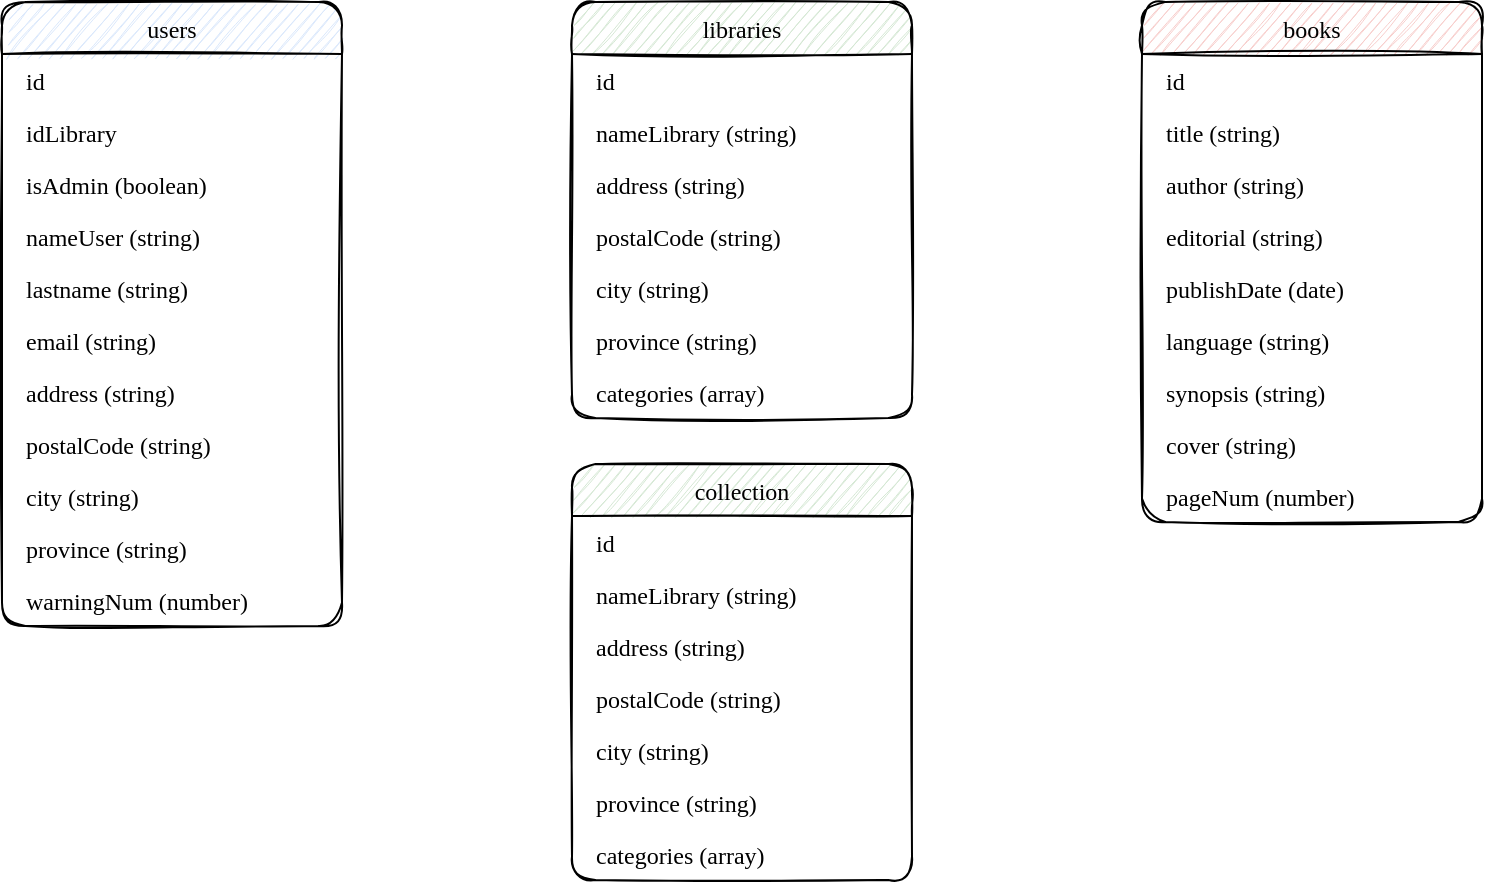 <mxfile version="13.10.9" type="github">
  <diagram id="acLD0W_w8oIIyhGPg7Ok" name="Página-1">
    <mxGraphModel dx="791" dy="595" grid="0" gridSize="10" guides="1" tooltips="1" connect="1" arrows="1" fold="1" page="1" pageScale="1" pageWidth="1169" pageHeight="827" math="0" shadow="0">
      <root>
        <mxCell id="0" />
        <mxCell id="1" parent="0" />
        <mxCell id="sIiYjzBL_RoDaTGsPlHt-1" value="users" style="swimlane;fontStyle=0;childLayout=stackLayout;horizontal=1;startSize=26;horizontalStack=0;resizeParent=1;resizeParentMax=0;resizeLast=0;collapsible=1;marginBottom=0;swimlaneFillColor=none;fillColor=#dae8fc;rounded=1;glass=0;swimlaneLine=1;shadow=0;sketch=1;fontFamily=Montserrat;fontSource=https%3A%2F%2Ffonts.googleapis.com%2Fcss%3Ffamily%3DMontserrat;" vertex="1" parent="1">
          <mxGeometry x="130" y="130" width="170" height="312" as="geometry" />
        </mxCell>
        <mxCell id="sIiYjzBL_RoDaTGsPlHt-2" value="id" style="text;strokeColor=none;fillColor=none;align=left;verticalAlign=top;spacingLeft=10;spacingRight=10;overflow=hidden;rotatable=0;points=[[0,0.5],[1,0.5]];portConstraint=eastwest;fontFamily=Montserrat;fontSource=https%3A%2F%2Ffonts.googleapis.com%2Fcss%3Ffamily%3DMontserrat;spacingBottom=0;spacingTop=0;" vertex="1" parent="sIiYjzBL_RoDaTGsPlHt-1">
          <mxGeometry y="26" width="170" height="26" as="geometry" />
        </mxCell>
        <mxCell id="sIiYjzBL_RoDaTGsPlHt-3" value="idLibrary" style="text;strokeColor=none;fillColor=none;align=left;verticalAlign=top;spacingLeft=10;spacingRight=10;overflow=hidden;rotatable=0;points=[[0,0.5],[1,0.5]];portConstraint=eastwest;fontFamily=Montserrat;fontSource=https%3A%2F%2Ffonts.googleapis.com%2Fcss%3Ffamily%3DMontserrat;spacingBottom=0;spacingTop=0;" vertex="1" parent="sIiYjzBL_RoDaTGsPlHt-1">
          <mxGeometry y="52" width="170" height="26" as="geometry" />
        </mxCell>
        <mxCell id="sIiYjzBL_RoDaTGsPlHt-4" value="isAdmin (boolean)" style="text;strokeColor=none;fillColor=none;align=left;verticalAlign=top;spacingLeft=10;spacingRight=10;overflow=hidden;rotatable=0;points=[[0,0.5],[1,0.5]];portConstraint=eastwest;fontFamily=Montserrat;fontSource=https%3A%2F%2Ffonts.googleapis.com%2Fcss%3Ffamily%3DMontserrat;spacingBottom=0;spacingTop=0;" vertex="1" parent="sIiYjzBL_RoDaTGsPlHt-1">
          <mxGeometry y="78" width="170" height="26" as="geometry" />
        </mxCell>
        <mxCell id="sIiYjzBL_RoDaTGsPlHt-5" value="nameUser (string)" style="text;strokeColor=none;fillColor=none;align=left;verticalAlign=top;spacingLeft=10;spacingRight=10;overflow=hidden;rotatable=0;points=[[0,0.5],[1,0.5]];portConstraint=eastwest;fontFamily=Montserrat;fontSource=https%3A%2F%2Ffonts.googleapis.com%2Fcss%3Ffamily%3DMontserrat;spacingBottom=0;spacingTop=0;" vertex="1" parent="sIiYjzBL_RoDaTGsPlHt-1">
          <mxGeometry y="104" width="170" height="26" as="geometry" />
        </mxCell>
        <mxCell id="sIiYjzBL_RoDaTGsPlHt-6" value="lastname (string)" style="text;strokeColor=none;fillColor=none;align=left;verticalAlign=top;spacingLeft=10;spacingRight=10;overflow=hidden;rotatable=0;points=[[0,0.5],[1,0.5]];portConstraint=eastwest;fontFamily=Montserrat;fontSource=https%3A%2F%2Ffonts.googleapis.com%2Fcss%3Ffamily%3DMontserrat;spacingBottom=0;spacingTop=0;" vertex="1" parent="sIiYjzBL_RoDaTGsPlHt-1">
          <mxGeometry y="130" width="170" height="26" as="geometry" />
        </mxCell>
        <mxCell id="sIiYjzBL_RoDaTGsPlHt-7" value="email (string)" style="text;strokeColor=none;fillColor=none;align=left;verticalAlign=top;spacingLeft=10;spacingRight=10;overflow=hidden;rotatable=0;points=[[0,0.5],[1,0.5]];portConstraint=eastwest;fontFamily=Montserrat;fontSource=https%3A%2F%2Ffonts.googleapis.com%2Fcss%3Ffamily%3DMontserrat;spacingBottom=0;spacingTop=0;" vertex="1" parent="sIiYjzBL_RoDaTGsPlHt-1">
          <mxGeometry y="156" width="170" height="26" as="geometry" />
        </mxCell>
        <mxCell id="sIiYjzBL_RoDaTGsPlHt-8" value="address (string)" style="text;strokeColor=none;fillColor=none;align=left;verticalAlign=top;spacingLeft=10;spacingRight=10;overflow=hidden;rotatable=0;points=[[0,0.5],[1,0.5]];portConstraint=eastwest;fontFamily=Montserrat;fontSource=https%3A%2F%2Ffonts.googleapis.com%2Fcss%3Ffamily%3DMontserrat;spacingBottom=0;spacingTop=0;" vertex="1" parent="sIiYjzBL_RoDaTGsPlHt-1">
          <mxGeometry y="182" width="170" height="26" as="geometry" />
        </mxCell>
        <mxCell id="sIiYjzBL_RoDaTGsPlHt-9" value="postalCode (string)" style="text;strokeColor=none;fillColor=none;align=left;verticalAlign=top;spacingLeft=10;spacingRight=10;overflow=hidden;rotatable=0;points=[[0,0.5],[1,0.5]];portConstraint=eastwest;fontFamily=Montserrat;fontSource=https%3A%2F%2Ffonts.googleapis.com%2Fcss%3Ffamily%3DMontserrat;spacingBottom=0;spacingTop=0;" vertex="1" parent="sIiYjzBL_RoDaTGsPlHt-1">
          <mxGeometry y="208" width="170" height="26" as="geometry" />
        </mxCell>
        <mxCell id="sIiYjzBL_RoDaTGsPlHt-10" value="city (string)" style="text;strokeColor=none;fillColor=none;align=left;verticalAlign=top;spacingLeft=10;spacingRight=10;overflow=hidden;rotatable=0;points=[[0,0.5],[1,0.5]];portConstraint=eastwest;fontFamily=Montserrat;fontSource=https%3A%2F%2Ffonts.googleapis.com%2Fcss%3Ffamily%3DMontserrat;spacingBottom=0;spacingTop=0;" vertex="1" parent="sIiYjzBL_RoDaTGsPlHt-1">
          <mxGeometry y="234" width="170" height="26" as="geometry" />
        </mxCell>
        <mxCell id="sIiYjzBL_RoDaTGsPlHt-11" value="province (string)" style="text;strokeColor=none;fillColor=none;align=left;verticalAlign=top;spacingLeft=10;spacingRight=10;overflow=hidden;rotatable=0;points=[[0,0.5],[1,0.5]];portConstraint=eastwest;fontFamily=Montserrat;fontSource=https%3A%2F%2Ffonts.googleapis.com%2Fcss%3Ffamily%3DMontserrat;spacingBottom=0;spacingTop=0;" vertex="1" parent="sIiYjzBL_RoDaTGsPlHt-1">
          <mxGeometry y="260" width="170" height="26" as="geometry" />
        </mxCell>
        <mxCell id="sIiYjzBL_RoDaTGsPlHt-12" value="warningNum (number)" style="text;strokeColor=none;fillColor=none;align=left;verticalAlign=top;spacingLeft=10;spacingRight=10;overflow=hidden;rotatable=0;points=[[0,0.5],[1,0.5]];portConstraint=eastwest;fontFamily=Montserrat;fontSource=https%3A%2F%2Ffonts.googleapis.com%2Fcss%3Ffamily%3DMontserrat;spacingBottom=0;spacingTop=0;" vertex="1" parent="sIiYjzBL_RoDaTGsPlHt-1">
          <mxGeometry y="286" width="170" height="26" as="geometry" />
        </mxCell>
        <mxCell id="sIiYjzBL_RoDaTGsPlHt-13" value="libraries" style="swimlane;fontStyle=0;childLayout=stackLayout;horizontal=1;startSize=26;horizontalStack=0;resizeParent=1;resizeParentMax=0;resizeLast=0;collapsible=1;marginBottom=0;swimlaneFillColor=none;fillColor=#d5e8d4;rounded=1;glass=0;swimlaneLine=1;shadow=0;sketch=1;fontFamily=Montserrat;fontSource=https%3A%2F%2Ffonts.googleapis.com%2Fcss%3Ffamily%3DMontserrat;spacing=2;spacingTop=0;" vertex="1" parent="1">
          <mxGeometry x="415" y="130" width="170" height="208" as="geometry" />
        </mxCell>
        <mxCell id="sIiYjzBL_RoDaTGsPlHt-14" value="id" style="text;strokeColor=none;fillColor=none;align=left;verticalAlign=top;spacingLeft=10;spacingRight=10;overflow=hidden;rotatable=0;points=[[0,0.5],[1,0.5]];portConstraint=eastwest;fontFamily=Montserrat;fontSource=https%3A%2F%2Ffonts.googleapis.com%2Fcss%3Ffamily%3DMontserrat;spacingBottom=0;spacingTop=0;" vertex="1" parent="sIiYjzBL_RoDaTGsPlHt-13">
          <mxGeometry y="26" width="170" height="26" as="geometry" />
        </mxCell>
        <mxCell id="sIiYjzBL_RoDaTGsPlHt-15" value="nameLibrary (string)" style="text;strokeColor=none;fillColor=none;align=left;verticalAlign=top;spacingLeft=10;spacingRight=10;overflow=hidden;rotatable=0;points=[[0,0.5],[1,0.5]];portConstraint=eastwest;fontFamily=Montserrat;fontSource=https%3A%2F%2Ffonts.googleapis.com%2Fcss%3Ffamily%3DMontserrat;spacingBottom=0;spacingTop=0;" vertex="1" parent="sIiYjzBL_RoDaTGsPlHt-13">
          <mxGeometry y="52" width="170" height="26" as="geometry" />
        </mxCell>
        <mxCell id="sIiYjzBL_RoDaTGsPlHt-20" value="address (string)" style="text;strokeColor=none;fillColor=none;align=left;verticalAlign=top;spacingLeft=10;spacingRight=10;overflow=hidden;rotatable=0;points=[[0,0.5],[1,0.5]];portConstraint=eastwest;fontFamily=Montserrat;fontSource=https%3A%2F%2Ffonts.googleapis.com%2Fcss%3Ffamily%3DMontserrat;spacingBottom=0;spacingTop=0;" vertex="1" parent="sIiYjzBL_RoDaTGsPlHt-13">
          <mxGeometry y="78" width="170" height="26" as="geometry" />
        </mxCell>
        <mxCell id="sIiYjzBL_RoDaTGsPlHt-21" value="postalCode (string)" style="text;strokeColor=none;fillColor=none;align=left;verticalAlign=top;spacingLeft=10;spacingRight=10;overflow=hidden;rotatable=0;points=[[0,0.5],[1,0.5]];portConstraint=eastwest;fontFamily=Montserrat;fontSource=https%3A%2F%2Ffonts.googleapis.com%2Fcss%3Ffamily%3DMontserrat;spacingBottom=0;spacingTop=0;" vertex="1" parent="sIiYjzBL_RoDaTGsPlHt-13">
          <mxGeometry y="104" width="170" height="26" as="geometry" />
        </mxCell>
        <mxCell id="sIiYjzBL_RoDaTGsPlHt-22" value="city (string)" style="text;strokeColor=none;fillColor=none;align=left;verticalAlign=top;spacingLeft=10;spacingRight=10;overflow=hidden;rotatable=0;points=[[0,0.5],[1,0.5]];portConstraint=eastwest;fontFamily=Montserrat;fontSource=https%3A%2F%2Ffonts.googleapis.com%2Fcss%3Ffamily%3DMontserrat;spacingBottom=0;spacingTop=0;" vertex="1" parent="sIiYjzBL_RoDaTGsPlHt-13">
          <mxGeometry y="130" width="170" height="26" as="geometry" />
        </mxCell>
        <mxCell id="sIiYjzBL_RoDaTGsPlHt-23" value="province (string)" style="text;strokeColor=none;fillColor=none;align=left;verticalAlign=top;spacingLeft=10;spacingRight=10;overflow=hidden;rotatable=0;points=[[0,0.5],[1,0.5]];portConstraint=eastwest;fontFamily=Montserrat;fontSource=https%3A%2F%2Ffonts.googleapis.com%2Fcss%3Ffamily%3DMontserrat;spacingBottom=0;spacingTop=0;" vertex="1" parent="sIiYjzBL_RoDaTGsPlHt-13">
          <mxGeometry y="156" width="170" height="26" as="geometry" />
        </mxCell>
        <mxCell id="sIiYjzBL_RoDaTGsPlHt-24" value="categories (array)" style="text;strokeColor=none;fillColor=none;align=left;verticalAlign=top;spacingLeft=10;spacingRight=10;overflow=hidden;rotatable=0;points=[[0,0.5],[1,0.5]];portConstraint=eastwest;fontFamily=Montserrat;fontSource=https%3A%2F%2Ffonts.googleapis.com%2Fcss%3Ffamily%3DMontserrat;spacingBottom=0;spacingTop=0;" vertex="1" parent="sIiYjzBL_RoDaTGsPlHt-13">
          <mxGeometry y="182" width="170" height="26" as="geometry" />
        </mxCell>
        <mxCell id="sIiYjzBL_RoDaTGsPlHt-25" value="books" style="swimlane;fontStyle=0;childLayout=stackLayout;horizontal=1;startSize=26;horizontalStack=0;resizeParent=1;resizeParentMax=0;resizeLast=0;collapsible=1;marginBottom=0;swimlaneFillColor=none;fillColor=#f8cecc;rounded=1;glass=0;swimlaneLine=1;shadow=0;sketch=1;fontFamily=Montserrat;fontSource=https%3A%2F%2Ffonts.googleapis.com%2Fcss%3Ffamily%3DMontserrat;" vertex="1" parent="1">
          <mxGeometry x="700" y="130" width="170" height="260" as="geometry" />
        </mxCell>
        <mxCell id="sIiYjzBL_RoDaTGsPlHt-26" value="id" style="text;strokeColor=none;fillColor=none;align=left;verticalAlign=top;spacingLeft=10;spacingRight=10;overflow=hidden;rotatable=0;points=[[0,0.5],[1,0.5]];portConstraint=eastwest;fontFamily=Montserrat;fontSource=https%3A%2F%2Ffonts.googleapis.com%2Fcss%3Ffamily%3DMontserrat;spacingBottom=0;spacingTop=0;" vertex="1" parent="sIiYjzBL_RoDaTGsPlHt-25">
          <mxGeometry y="26" width="170" height="26" as="geometry" />
        </mxCell>
        <mxCell id="sIiYjzBL_RoDaTGsPlHt-27" value="title (string)" style="text;strokeColor=none;fillColor=none;align=left;verticalAlign=top;spacingLeft=10;spacingRight=10;overflow=hidden;rotatable=0;points=[[0,0.5],[1,0.5]];portConstraint=eastwest;fontFamily=Montserrat;fontSource=https%3A%2F%2Ffonts.googleapis.com%2Fcss%3Ffamily%3DMontserrat;rounded=0;glass=0;shadow=0;sketch=0;spacing=2;spacingBottom=0;spacingTop=0;" vertex="1" parent="sIiYjzBL_RoDaTGsPlHt-25">
          <mxGeometry y="52" width="170" height="26" as="geometry" />
        </mxCell>
        <mxCell id="sIiYjzBL_RoDaTGsPlHt-28" value="author (string)" style="text;strokeColor=none;fillColor=none;align=left;verticalAlign=top;spacingLeft=10;spacingRight=10;overflow=hidden;rotatable=0;points=[[0,0.5],[1,0.5]];portConstraint=eastwest;fontFamily=Montserrat;fontSource=https%3A%2F%2Ffonts.googleapis.com%2Fcss%3Ffamily%3DMontserrat;spacingBottom=0;spacingTop=0;" vertex="1" parent="sIiYjzBL_RoDaTGsPlHt-25">
          <mxGeometry y="78" width="170" height="26" as="geometry" />
        </mxCell>
        <mxCell id="sIiYjzBL_RoDaTGsPlHt-29" value="editorial (string)" style="text;strokeColor=none;fillColor=none;align=left;verticalAlign=top;spacingLeft=10;spacingRight=10;overflow=hidden;rotatable=0;points=[[0,0.5],[1,0.5]];portConstraint=eastwest;fontFamily=Montserrat;fontSource=https%3A%2F%2Ffonts.googleapis.com%2Fcss%3Ffamily%3DMontserrat;" vertex="1" parent="sIiYjzBL_RoDaTGsPlHt-25">
          <mxGeometry y="104" width="170" height="26" as="geometry" />
        </mxCell>
        <mxCell id="sIiYjzBL_RoDaTGsPlHt-30" value="publishDate (date)" style="text;strokeColor=none;fillColor=none;align=left;verticalAlign=top;spacingLeft=10;spacingRight=10;overflow=hidden;rotatable=0;points=[[0,0.5],[1,0.5]];portConstraint=eastwest;fontFamily=Montserrat;fontSource=https%3A%2F%2Ffonts.googleapis.com%2Fcss%3Ffamily%3DMontserrat;spacingBottom=0;spacingTop=0;" vertex="1" parent="sIiYjzBL_RoDaTGsPlHt-25">
          <mxGeometry y="130" width="170" height="26" as="geometry" />
        </mxCell>
        <mxCell id="sIiYjzBL_RoDaTGsPlHt-31" value="language (string)" style="text;strokeColor=none;fillColor=none;align=left;verticalAlign=top;spacingLeft=10;spacingRight=10;overflow=hidden;rotatable=0;points=[[0,0.5],[1,0.5]];portConstraint=eastwest;fontFamily=Montserrat;fontSource=https%3A%2F%2Ffonts.googleapis.com%2Fcss%3Ffamily%3DMontserrat;spacingBottom=0;spacingTop=0;" vertex="1" parent="sIiYjzBL_RoDaTGsPlHt-25">
          <mxGeometry y="156" width="170" height="26" as="geometry" />
        </mxCell>
        <mxCell id="sIiYjzBL_RoDaTGsPlHt-32" value="synopsis (string)" style="text;strokeColor=none;fillColor=none;align=left;verticalAlign=top;spacingLeft=10;spacingRight=10;overflow=hidden;rotatable=0;points=[[0,0.5],[1,0.5]];portConstraint=eastwest;fontFamily=Montserrat;fontSource=https%3A%2F%2Ffonts.googleapis.com%2Fcss%3Ffamily%3DMontserrat;spacingBottom=0;spacingTop=0;" vertex="1" parent="sIiYjzBL_RoDaTGsPlHt-25">
          <mxGeometry y="182" width="170" height="26" as="geometry" />
        </mxCell>
        <mxCell id="sIiYjzBL_RoDaTGsPlHt-33" value="cover (string)" style="text;strokeColor=none;fillColor=none;align=left;verticalAlign=top;spacingLeft=10;spacingRight=10;overflow=hidden;rotatable=0;points=[[0,0.5],[1,0.5]];portConstraint=eastwest;fontFamily=Montserrat;fontSource=https%3A%2F%2Ffonts.googleapis.com%2Fcss%3Ffamily%3DMontserrat;spacingBottom=0;spacingTop=0;" vertex="1" parent="sIiYjzBL_RoDaTGsPlHt-25">
          <mxGeometry y="208" width="170" height="26" as="geometry" />
        </mxCell>
        <mxCell id="sIiYjzBL_RoDaTGsPlHt-34" value="pageNum (number)" style="text;strokeColor=none;fillColor=none;align=left;verticalAlign=top;spacingLeft=10;spacingRight=10;overflow=hidden;rotatable=0;points=[[0,0.5],[1,0.5]];portConstraint=eastwest;fontFamily=Montserrat;fontSource=https%3A%2F%2Ffonts.googleapis.com%2Fcss%3Ffamily%3DMontserrat;spacingBottom=0;spacingTop=0;" vertex="1" parent="sIiYjzBL_RoDaTGsPlHt-25">
          <mxGeometry y="234" width="170" height="26" as="geometry" />
        </mxCell>
        <mxCell id="sIiYjzBL_RoDaTGsPlHt-35" value="collection" style="swimlane;fontStyle=0;childLayout=stackLayout;horizontal=1;startSize=26;horizontalStack=0;resizeParent=1;resizeParentMax=0;resizeLast=0;collapsible=1;marginBottom=0;swimlaneFillColor=none;fillColor=#d5e8d4;rounded=1;glass=0;swimlaneLine=1;shadow=0;sketch=1;fontFamily=Montserrat;fontSource=https%3A%2F%2Ffonts.googleapis.com%2Fcss%3Ffamily%3DMontserrat;spacing=2;spacingTop=0;" vertex="1" parent="1">
          <mxGeometry x="415" y="361" width="170" height="208" as="geometry" />
        </mxCell>
        <mxCell id="sIiYjzBL_RoDaTGsPlHt-36" value="id" style="text;strokeColor=none;fillColor=none;align=left;verticalAlign=top;spacingLeft=10;spacingRight=10;overflow=hidden;rotatable=0;points=[[0,0.5],[1,0.5]];portConstraint=eastwest;fontFamily=Montserrat;fontSource=https%3A%2F%2Ffonts.googleapis.com%2Fcss%3Ffamily%3DMontserrat;spacingBottom=0;spacingTop=0;" vertex="1" parent="sIiYjzBL_RoDaTGsPlHt-35">
          <mxGeometry y="26" width="170" height="26" as="geometry" />
        </mxCell>
        <mxCell id="sIiYjzBL_RoDaTGsPlHt-37" value="nameLibrary (string)" style="text;strokeColor=none;fillColor=none;align=left;verticalAlign=top;spacingLeft=10;spacingRight=10;overflow=hidden;rotatable=0;points=[[0,0.5],[1,0.5]];portConstraint=eastwest;fontFamily=Montserrat;fontSource=https%3A%2F%2Ffonts.googleapis.com%2Fcss%3Ffamily%3DMontserrat;spacingBottom=0;spacingTop=0;" vertex="1" parent="sIiYjzBL_RoDaTGsPlHt-35">
          <mxGeometry y="52" width="170" height="26" as="geometry" />
        </mxCell>
        <mxCell id="sIiYjzBL_RoDaTGsPlHt-38" value="address (string)" style="text;strokeColor=none;fillColor=none;align=left;verticalAlign=top;spacingLeft=10;spacingRight=10;overflow=hidden;rotatable=0;points=[[0,0.5],[1,0.5]];portConstraint=eastwest;fontFamily=Montserrat;fontSource=https%3A%2F%2Ffonts.googleapis.com%2Fcss%3Ffamily%3DMontserrat;spacingBottom=0;spacingTop=0;" vertex="1" parent="sIiYjzBL_RoDaTGsPlHt-35">
          <mxGeometry y="78" width="170" height="26" as="geometry" />
        </mxCell>
        <mxCell id="sIiYjzBL_RoDaTGsPlHt-39" value="postalCode (string)" style="text;strokeColor=none;fillColor=none;align=left;verticalAlign=top;spacingLeft=10;spacingRight=10;overflow=hidden;rotatable=0;points=[[0,0.5],[1,0.5]];portConstraint=eastwest;fontFamily=Montserrat;fontSource=https%3A%2F%2Ffonts.googleapis.com%2Fcss%3Ffamily%3DMontserrat;spacingBottom=0;spacingTop=0;" vertex="1" parent="sIiYjzBL_RoDaTGsPlHt-35">
          <mxGeometry y="104" width="170" height="26" as="geometry" />
        </mxCell>
        <mxCell id="sIiYjzBL_RoDaTGsPlHt-40" value="city (string)" style="text;strokeColor=none;fillColor=none;align=left;verticalAlign=top;spacingLeft=10;spacingRight=10;overflow=hidden;rotatable=0;points=[[0,0.5],[1,0.5]];portConstraint=eastwest;fontFamily=Montserrat;fontSource=https%3A%2F%2Ffonts.googleapis.com%2Fcss%3Ffamily%3DMontserrat;spacingBottom=0;spacingTop=0;" vertex="1" parent="sIiYjzBL_RoDaTGsPlHt-35">
          <mxGeometry y="130" width="170" height="26" as="geometry" />
        </mxCell>
        <mxCell id="sIiYjzBL_RoDaTGsPlHt-41" value="province (string)" style="text;strokeColor=none;fillColor=none;align=left;verticalAlign=top;spacingLeft=10;spacingRight=10;overflow=hidden;rotatable=0;points=[[0,0.5],[1,0.5]];portConstraint=eastwest;fontFamily=Montserrat;fontSource=https%3A%2F%2Ffonts.googleapis.com%2Fcss%3Ffamily%3DMontserrat;spacingBottom=0;spacingTop=0;" vertex="1" parent="sIiYjzBL_RoDaTGsPlHt-35">
          <mxGeometry y="156" width="170" height="26" as="geometry" />
        </mxCell>
        <mxCell id="sIiYjzBL_RoDaTGsPlHt-42" value="categories (array)" style="text;strokeColor=none;fillColor=none;align=left;verticalAlign=top;spacingLeft=10;spacingRight=10;overflow=hidden;rotatable=0;points=[[0,0.5],[1,0.5]];portConstraint=eastwest;fontFamily=Montserrat;fontSource=https%3A%2F%2Ffonts.googleapis.com%2Fcss%3Ffamily%3DMontserrat;spacingBottom=0;spacingTop=0;" vertex="1" parent="sIiYjzBL_RoDaTGsPlHt-35">
          <mxGeometry y="182" width="170" height="26" as="geometry" />
        </mxCell>
      </root>
    </mxGraphModel>
  </diagram>
</mxfile>
